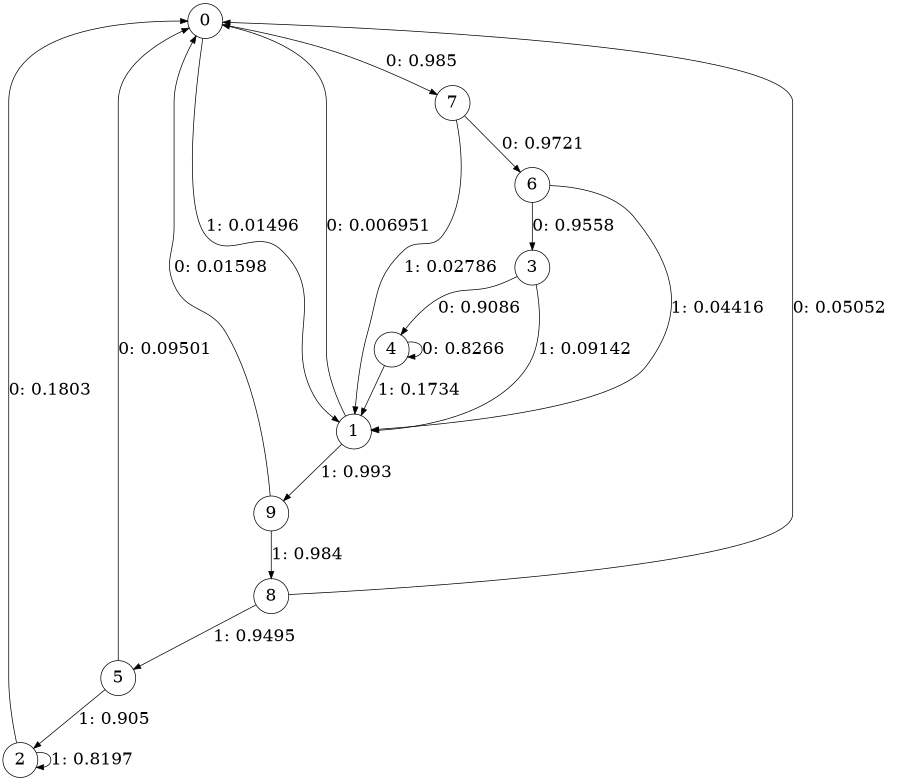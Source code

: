 digraph "ch1_both_short_L7" {
size = "6,8.5";
ratio = "fill";
node [shape = circle];
node [fontsize = 24];
edge [fontsize = 24];
0 -> 7 [label = "0: 0.985    "];
0 -> 1 [label = "1: 0.01496  "];
1 -> 0 [label = "0: 0.006951  "];
1 -> 9 [label = "1: 0.993    "];
2 -> 0 [label = "0: 0.1803   "];
2 -> 2 [label = "1: 0.8197   "];
3 -> 4 [label = "0: 0.9086   "];
3 -> 1 [label = "1: 0.09142  "];
4 -> 4 [label = "0: 0.8266   "];
4 -> 1 [label = "1: 0.1734   "];
5 -> 0 [label = "0: 0.09501  "];
5 -> 2 [label = "1: 0.905    "];
6 -> 3 [label = "0: 0.9558   "];
6 -> 1 [label = "1: 0.04416  "];
7 -> 6 [label = "0: 0.9721   "];
7 -> 1 [label = "1: 0.02786  "];
8 -> 0 [label = "0: 0.05052  "];
8 -> 5 [label = "1: 0.9495   "];
9 -> 0 [label = "0: 0.01598  "];
9 -> 8 [label = "1: 0.984    "];
}